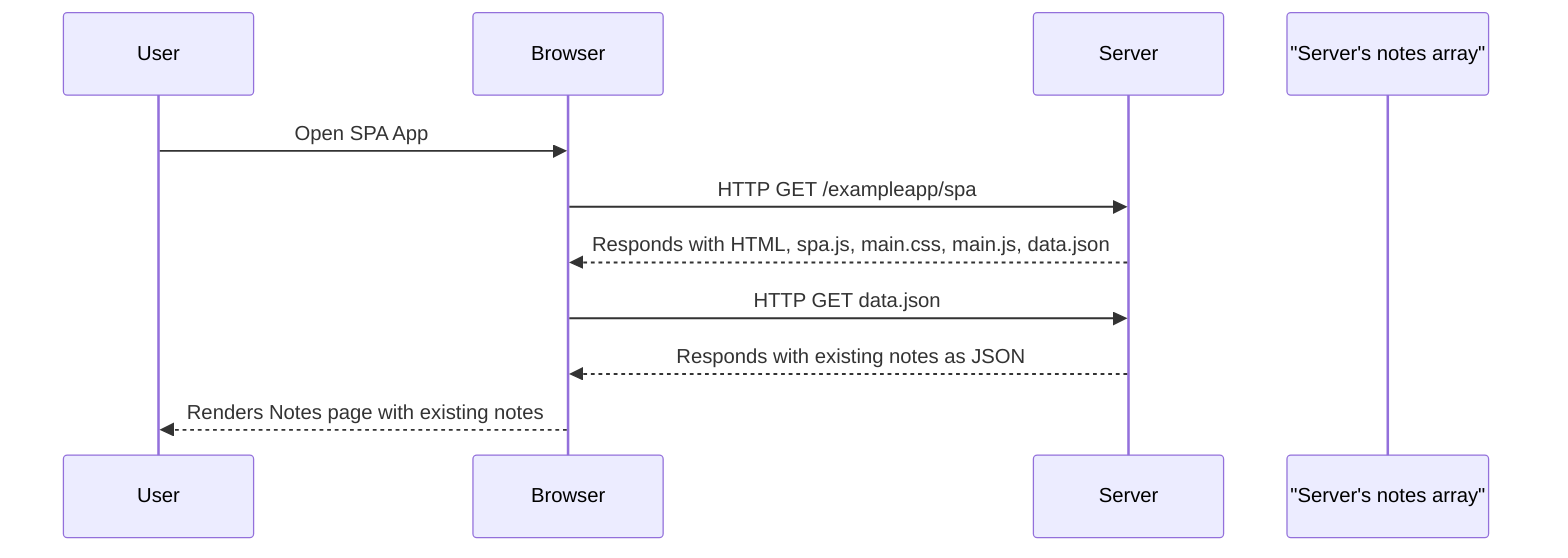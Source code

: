 sequenceDiagram
    participant User as User
    participant Browser as Browser
    participant Server as Server
    participant NotesArray as "Server's notes array"

    User->>Browser: Open SPA App
    Browser->>Server: HTTP GET /exampleapp/spa
    Server-->>Browser: Responds with HTML, spa.js, main.css, main.js, data.json
    Browser->>Server: HTTP GET data.json
    Server-->>Browser: Responds with existing notes as JSON
    Browser-->>User: Renders Notes page with existing notes
